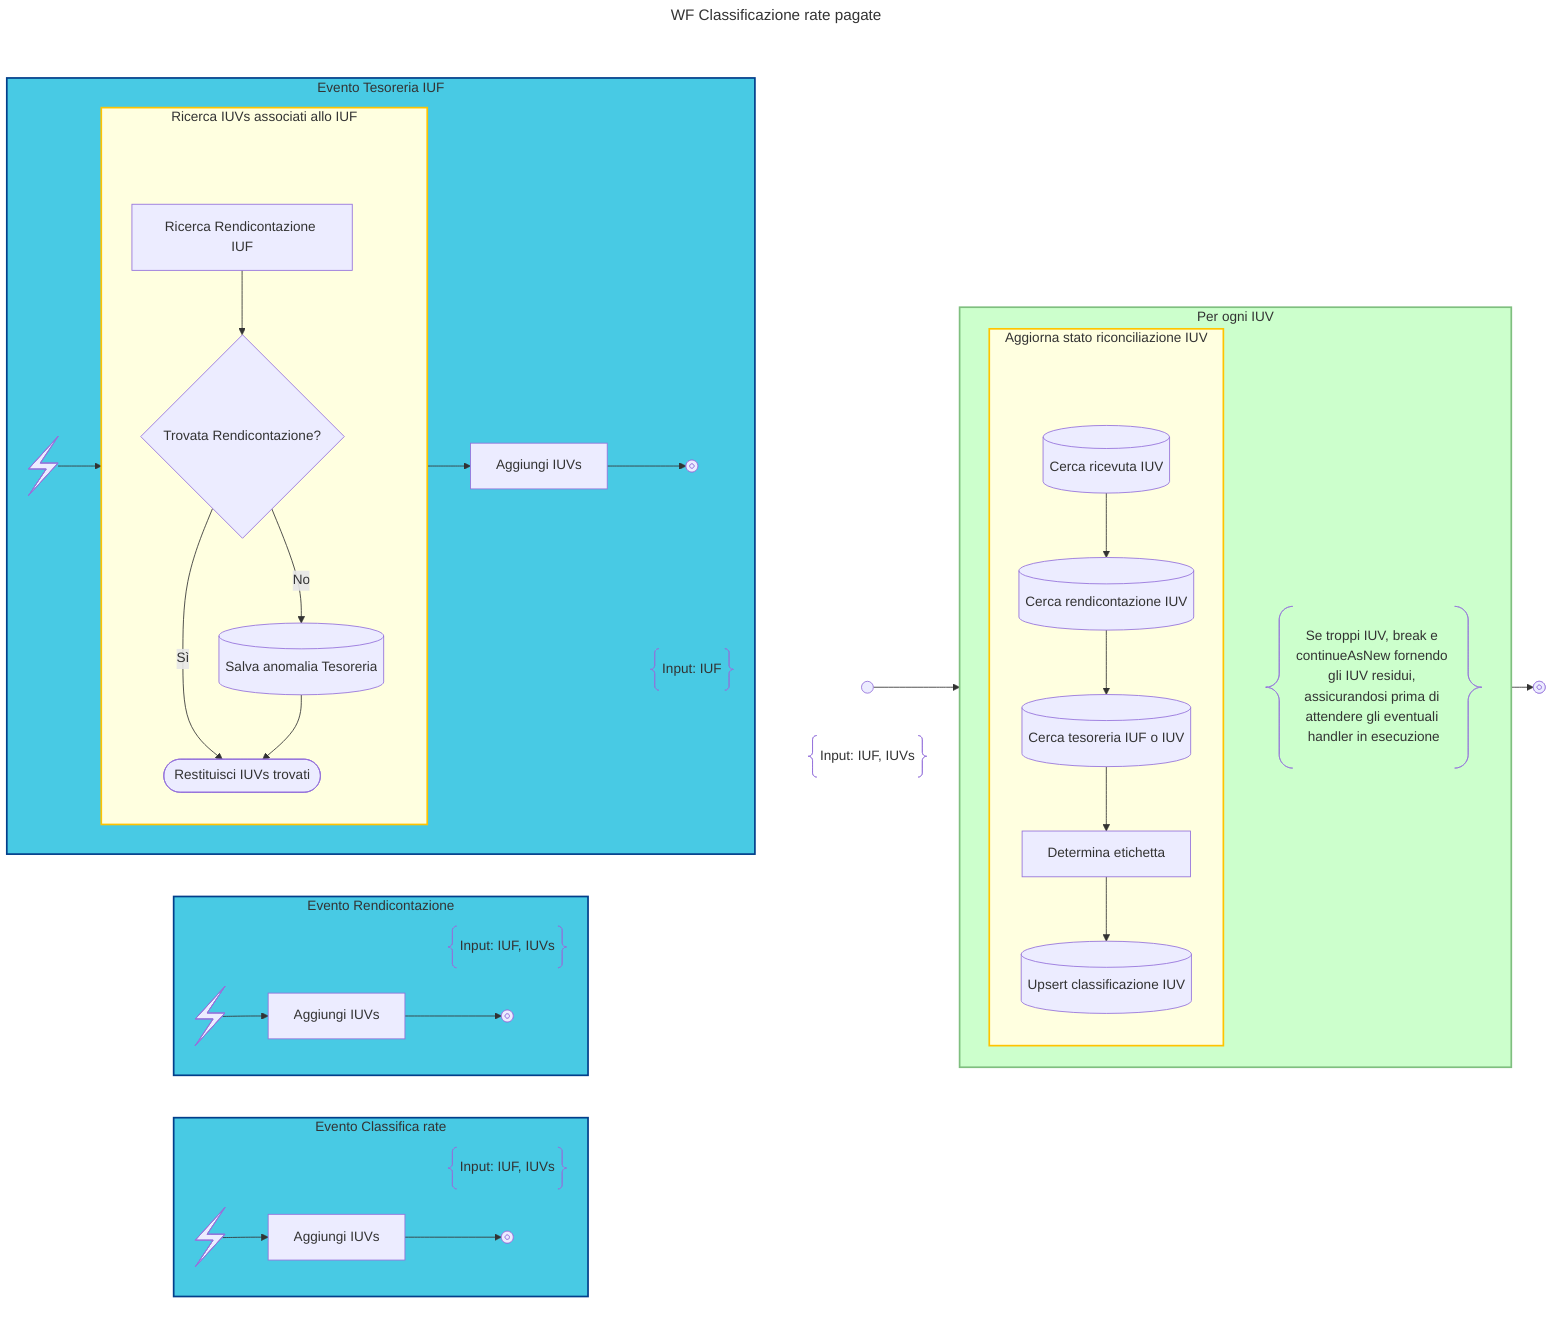 ---
title: WF Classificazione rate pagate
config:
    flowchart:
        rankSpacing: 1
---
flowchart TD
    subgraph WF_BLOCK
        subgraph NOTE_START_BLOCK
            DESCRIPTION@{ shape: braces, label: "Input: IUF, IUVs" }
            START@{shape: start}
        end
        class NOTE_START_BLOCK hidden

        START --> LOOP_IUVs

        subgraph LOOP_IUVs["Per ogni IUV"]
        direction TB

            subgraph CLASSIFY_IUV["Aggiorna stato riconciliazione IUV"]
            direction TB
                DUMMY:::hidden --> FIND_RT
                linkStyle 1 display:none

                FIND_RT@{shape: database, label: "Cerca ricevuta IUV"} -->
                FIND_REND@{shape: database, label: "Cerca rendicontazione IUV"} -->
                FIND_TES@{shape: database, label: "Cerca tesoreria IUF o IUV"} -->
                CLASSIFY["Determina etichetta"] -->
                UPSERT_CLASSIFY@{shape: database, label: "Upsert classificazione IUV"}

            end

            LOOP_NOTE@{shape: braces, label: "Se troppi IUV, break e continueAsNew fornendo gli IUV residui, assicurandosi prima di attendere gli eventuali handler in esecuzione"}
            class CLASSIFY_IUV activity
        end

        LOOP_IUVs --> END@{shape: stop}
        class LOOP_IUVs loop
    end
    class WF_BLOCK hidden

    subgraph SIGNALS_BLOCK
    direction LR

        subgraph SIGNAL_RATE_BLOCK["Evento Classifica rate"]
        direction LR
            DESCRIPTION_SIGNAL_RATE@{ shape: braces, label: "Input: IUF, IUVs" }
            SIGNAL_RATE@{ shape: bolt } -->
            ADD_RATE_IUVs["Aggiungi IUVs "] -->
            SIGNAL_RICEVUTA_END@{ shape: "stop" }
        end
        class SIGNAL_RATE_BLOCK signal_block

        subgraph SIGNAL_RENDICONTAZIONE_BLOCK["Evento Rendicontazione"]
        direction LR
            DESCRIPTION_SIGNAL_RENDICONTAZIONE@{ shape: braces, label: "Input: IUF, IUVs" }
            SIGNAL_RENDICONTAZIONE@{ shape: bolt } -->
            ADD_RENDICONTAZIONE_IUVS["Aggiungi IUVs "] -->
            SIGNAL_RENDICONTAZIONE_END@{ shape: "stop" }
        end
        class SIGNAL_RENDICONTAZIONE_BLOCK signal_block

        subgraph SIGNAL_TESORERIA_BLOCK["Evento Tesoreria IUF"]
        direction LR
            DESCRIPTION_SIGNAL_TESORERIA@{ shape: braces, label: "Input: IUF" }
            SIGNAL_TESORERIA@{ shape: bolt } --> FIND_TESORERIA_IUVS_ACTIVITY

            subgraph FIND_TESORERIA_IUVS_ACTIVITY["Ricerca IUVs associati allo IUF"]
                DUMMY2:::hidden --> FIND_TESORERIA_IUVS
                linkStyle 12 display:none

                FIND_TESORERIA_IUVS["Ricerca Rendicontazione IUF"] -->
                EXISTS_RENDICONTAZIONE_TES{"Trovata Rendicontazione?"}

                EXISTS_RENDICONTAZIONE_TES -->|Sì|RETURN_TESORERIA_IUVS@{shape: terminal, label: "Restituisci IUVs trovati"}

                EXISTS_RENDICONTAZIONE_TES -->
                |No|SAVE_TES_ANOMALY@{shape: database, label: "Salva anomalia Tesoreria"} -->
                RETURN_TESORERIA_IUVS
            end
            class FIND_TESORERIA_IUVS_ACTIVITY activity

            FIND_TESORERIA_IUVS_ACTIVITY -->
            ADD_TESORERIA_IUVS["Aggiungi IUVs "] -->
            SIGNAL_TESORERIA_END@{ shape: "stop" }
        end
        class SIGNAL_TESORERIA_BLOCK signal_block
    end
    class SIGNALS_BLOCK hidden

    classDef note_block display:none;
    classDef hidden display:none;
    classDef activity fill:#FFFFE0, stroke:#ffc300, stroke-width:2px;
    classDef loop fill:#CCFFCC, stroke:#7FBF7F, stroke-width:2px, padding-bottom: 5px;
    classDef signal_block fill:#48cae4, stroke:#023e8a, stroke-width:2px